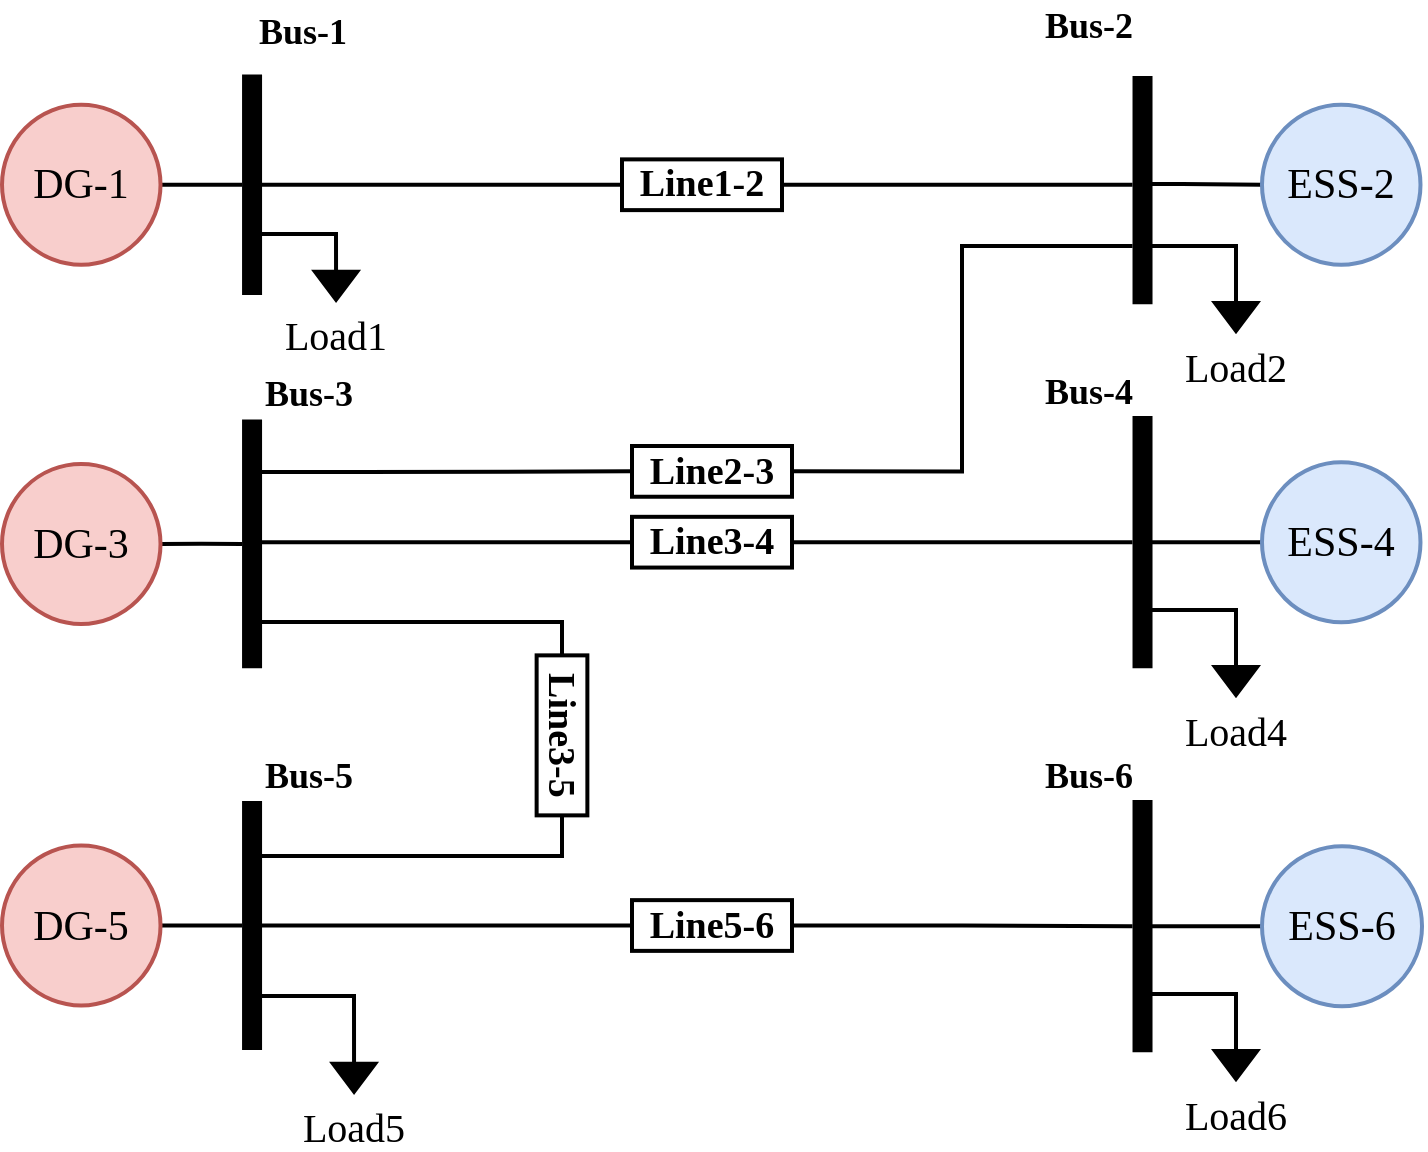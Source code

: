 <mxfile version="14.6.3" type="github">
  <diagram id="C5RBs43oDa-KdzZeNtuy" name="Page-1">
    <mxGraphModel dx="2208" dy="747" grid="1" gridSize="5" guides="1" tooltips="1" connect="1" arrows="1" fold="1" page="0" pageScale="1" pageWidth="827" pageHeight="1169" math="0" shadow="0">
      <root>
        <mxCell id="WIyWlLk6GJQsqaUBKTNV-0" />
        <mxCell id="WIyWlLk6GJQsqaUBKTNV-1" parent="WIyWlLk6GJQsqaUBKTNV-0" />
        <mxCell id="d32anCT4NEgl-ugnWWsh-29" style="edgeStyle=orthogonalEdgeStyle;rounded=0;orthogonalLoop=1;jettySize=auto;html=1;entryX=0;entryY=0.5;entryDx=0;entryDy=0;strokeWidth=2;endArrow=none;endFill=0;" edge="1" parent="WIyWlLk6GJQsqaUBKTNV-1" source="d32anCT4NEgl-ugnWWsh-11" target="d32anCT4NEgl-ugnWWsh-27">
          <mxGeometry relative="1" as="geometry">
            <Array as="points">
              <mxPoint x="-242.97" y="164" />
            </Array>
          </mxGeometry>
        </mxCell>
        <mxCell id="d32anCT4NEgl-ugnWWsh-33" style="edgeStyle=orthogonalEdgeStyle;rounded=0;orthogonalLoop=1;jettySize=auto;html=1;entryX=0;entryY=0.5;entryDx=0;entryDy=0;strokeWidth=2;endArrow=none;endFill=0;" edge="1" parent="WIyWlLk6GJQsqaUBKTNV-1" source="d32anCT4NEgl-ugnWWsh-11" target="d32anCT4NEgl-ugnWWsh-30">
          <mxGeometry relative="1" as="geometry" />
        </mxCell>
        <mxCell id="d32anCT4NEgl-ugnWWsh-11" value="" style="line;strokeWidth=10;direction=north;html=1;perimeter=backbonePerimeter;points=[];outlineConnect=0;rounded=1;" vertex="1" parent="WIyWlLk6GJQsqaUBKTNV-1">
          <mxGeometry x="-289.97" y="84.25" width="10" height="110.23" as="geometry" />
        </mxCell>
        <mxCell id="d32anCT4NEgl-ugnWWsh-12" value="&lt;font face=&quot;Times New Roman&quot; style=&quot;font-size: 18px&quot;&gt;&lt;b&gt;Bus-1&lt;/b&gt;&lt;/font&gt;" style="text;html=1;align=center;verticalAlign=middle;resizable=0;points=[];autosize=1;strokeColor=none;strokeWidth=2;direction=west;" vertex="1" parent="WIyWlLk6GJQsqaUBKTNV-1">
          <mxGeometry x="-289.97" y="52.5" width="60" height="20" as="geometry" />
        </mxCell>
        <mxCell id="d32anCT4NEgl-ugnWWsh-26" style="edgeStyle=orthogonalEdgeStyle;rounded=0;orthogonalLoop=1;jettySize=auto;html=1;exitX=0.5;exitY=1;exitDx=0;exitDy=0;strokeWidth=2;endArrow=none;endFill=0;" edge="1" parent="WIyWlLk6GJQsqaUBKTNV-1" source="d32anCT4NEgl-ugnWWsh-23" target="d32anCT4NEgl-ugnWWsh-11">
          <mxGeometry relative="1" as="geometry" />
        </mxCell>
        <mxCell id="d32anCT4NEgl-ugnWWsh-23" value="&lt;span style=&quot;font-family: &amp;#34;times new roman&amp;#34; ; font-size: 21px&quot;&gt;DG-1&lt;/span&gt;" style="ellipse;whiteSpace=wrap;html=1;rounded=1;strokeColor=#b85450;strokeWidth=2;fillColor=#f8cecc;direction=north;" vertex="1" parent="WIyWlLk6GJQsqaUBKTNV-1">
          <mxGeometry x="-409.995" y="99.375" width="79.25" height="80" as="geometry" />
        </mxCell>
        <mxCell id="d32anCT4NEgl-ugnWWsh-27" value="" style="triangle;whiteSpace=wrap;html=1;rotation=90;strokeWidth=2;fillColor=#000000;" vertex="1" parent="WIyWlLk6GJQsqaUBKTNV-1">
          <mxGeometry x="-249.97" y="179.38" width="14" height="21" as="geometry" />
        </mxCell>
        <mxCell id="d32anCT4NEgl-ugnWWsh-47" style="edgeStyle=orthogonalEdgeStyle;rounded=0;orthogonalLoop=1;jettySize=auto;html=1;strokeWidth=2;endArrow=none;endFill=0;" edge="1" parent="WIyWlLk6GJQsqaUBKTNV-1" source="d32anCT4NEgl-ugnWWsh-30" target="d32anCT4NEgl-ugnWWsh-37">
          <mxGeometry relative="1" as="geometry">
            <Array as="points">
              <mxPoint x="115" y="139" />
              <mxPoint x="115" y="139" />
            </Array>
          </mxGeometry>
        </mxCell>
        <mxCell id="d32anCT4NEgl-ugnWWsh-30" value="&lt;font face=&quot;Times New Roman&quot; style=&quot;font-size: 19px&quot;&gt;&lt;b&gt;Line1-2&lt;/b&gt;&lt;/font&gt;" style="rounded=0;whiteSpace=wrap;html=1;strokeWidth=2;" vertex="1" parent="WIyWlLk6GJQsqaUBKTNV-1">
          <mxGeometry x="-100.0" y="126.69" width="80" height="25.37" as="geometry" />
        </mxCell>
        <mxCell id="d32anCT4NEgl-ugnWWsh-34" value="&lt;font face=&quot;Times New Roman&quot; style=&quot;font-size: 20px&quot;&gt;Load1&lt;/font&gt;" style="text;html=1;strokeColor=none;fillColor=none;align=center;verticalAlign=middle;whiteSpace=wrap;rounded=0;" vertex="1" parent="WIyWlLk6GJQsqaUBKTNV-1">
          <mxGeometry x="-262.97" y="204" width="40" height="20" as="geometry" />
        </mxCell>
        <mxCell id="d32anCT4NEgl-ugnWWsh-49" style="edgeStyle=orthogonalEdgeStyle;rounded=0;orthogonalLoop=1;jettySize=auto;html=1;entryX=0.5;entryY=0;entryDx=0;entryDy=0;endArrow=none;endFill=0;strokeWidth=2;" edge="1" parent="WIyWlLk6GJQsqaUBKTNV-1" source="d32anCT4NEgl-ugnWWsh-37" target="d32anCT4NEgl-ugnWWsh-40">
          <mxGeometry relative="1" as="geometry">
            <Array as="points">
              <mxPoint x="180" y="139" />
              <mxPoint x="180" y="139" />
            </Array>
          </mxGeometry>
        </mxCell>
        <mxCell id="d32anCT4NEgl-ugnWWsh-52" style="edgeStyle=orthogonalEdgeStyle;rounded=0;orthogonalLoop=1;jettySize=auto;html=1;entryX=0;entryY=0.5;entryDx=0;entryDy=0;endArrow=none;endFill=0;strokeWidth=2;" edge="1" parent="WIyWlLk6GJQsqaUBKTNV-1" source="d32anCT4NEgl-ugnWWsh-37" target="d32anCT4NEgl-ugnWWsh-41">
          <mxGeometry relative="1" as="geometry">
            <Array as="points">
              <mxPoint x="207" y="170" />
            </Array>
          </mxGeometry>
        </mxCell>
        <mxCell id="d32anCT4NEgl-ugnWWsh-54" style="edgeStyle=orthogonalEdgeStyle;rounded=0;orthogonalLoop=1;jettySize=auto;html=1;entryX=1;entryY=0.5;entryDx=0;entryDy=0;endArrow=none;endFill=0;strokeWidth=2;" edge="1" parent="WIyWlLk6GJQsqaUBKTNV-1" source="d32anCT4NEgl-ugnWWsh-37" target="d32anCT4NEgl-ugnWWsh-42">
          <mxGeometry relative="1" as="geometry">
            <Array as="points">
              <mxPoint x="70" y="170" />
              <mxPoint x="70" y="283" />
            </Array>
          </mxGeometry>
        </mxCell>
        <mxCell id="d32anCT4NEgl-ugnWWsh-37" value="" style="line;strokeWidth=10;direction=north;html=1;perimeter=backbonePerimeter;points=[];outlineConnect=0;rounded=1;" vertex="1" parent="WIyWlLk6GJQsqaUBKTNV-1">
          <mxGeometry x="155.52" y="85" width="9.48" height="114.18" as="geometry" />
        </mxCell>
        <mxCell id="d32anCT4NEgl-ugnWWsh-38" value="&lt;font face=&quot;Times New Roman&quot; style=&quot;font-size: 18px&quot;&gt;&lt;b&gt;Bus-2&lt;/b&gt;&lt;/font&gt;" style="text;html=1;align=center;verticalAlign=middle;resizable=0;points=[];autosize=1;strokeColor=none;strokeWidth=2;direction=west;" vertex="1" parent="WIyWlLk6GJQsqaUBKTNV-1">
          <mxGeometry x="105.0" y="47.5" width="55" height="25" as="geometry" />
        </mxCell>
        <mxCell id="d32anCT4NEgl-ugnWWsh-40" value="&lt;span style=&quot;font-family: &amp;#34;times new roman&amp;#34; ; font-size: 21px&quot;&gt;ESS-2&lt;br&gt;&lt;/span&gt;" style="ellipse;whiteSpace=wrap;html=1;rounded=1;strokeColor=#6c8ebf;strokeWidth=2;fillColor=#dae8fc;direction=north;" vertex="1" parent="WIyWlLk6GJQsqaUBKTNV-1">
          <mxGeometry x="219.995" y="99.365" width="79.25" height="80" as="geometry" />
        </mxCell>
        <mxCell id="d32anCT4NEgl-ugnWWsh-41" value="" style="triangle;whiteSpace=wrap;html=1;rotation=90;strokeWidth=2;fillColor=#000000;" vertex="1" parent="WIyWlLk6GJQsqaUBKTNV-1">
          <mxGeometry x="200" y="195" width="14" height="21" as="geometry" />
        </mxCell>
        <mxCell id="d32anCT4NEgl-ugnWWsh-42" value="&lt;font face=&quot;Times New Roman&quot; style=&quot;font-size: 19px&quot;&gt;&lt;b&gt;Line2-3&lt;br&gt;&lt;/b&gt;&lt;/font&gt;" style="rounded=0;whiteSpace=wrap;html=1;strokeWidth=2;" vertex="1" parent="WIyWlLk6GJQsqaUBKTNV-1">
          <mxGeometry x="-95" y="270" width="80" height="25.37" as="geometry" />
        </mxCell>
        <mxCell id="d32anCT4NEgl-ugnWWsh-43" value="&lt;font face=&quot;Times New Roman&quot; style=&quot;font-size: 20px&quot;&gt;Load2&lt;/font&gt;" style="text;html=1;strokeColor=none;fillColor=none;align=center;verticalAlign=middle;whiteSpace=wrap;rounded=0;" vertex="1" parent="WIyWlLk6GJQsqaUBKTNV-1">
          <mxGeometry x="187" y="220" width="40" height="20" as="geometry" />
        </mxCell>
        <mxCell id="d32anCT4NEgl-ugnWWsh-62" style="edgeStyle=orthogonalEdgeStyle;rounded=0;orthogonalLoop=1;jettySize=auto;html=1;entryX=0;entryY=0.5;entryDx=0;entryDy=0;endArrow=none;endFill=0;strokeWidth=2;" edge="1" parent="WIyWlLk6GJQsqaUBKTNV-1" source="d32anCT4NEgl-ugnWWsh-56" target="d32anCT4NEgl-ugnWWsh-42">
          <mxGeometry relative="1" as="geometry">
            <Array as="points">
              <mxPoint x="-230" y="283" />
              <mxPoint x="-230" y="283" />
            </Array>
          </mxGeometry>
        </mxCell>
        <mxCell id="d32anCT4NEgl-ugnWWsh-95" style="edgeStyle=orthogonalEdgeStyle;rounded=0;orthogonalLoop=1;jettySize=auto;html=1;entryX=0;entryY=0.5;entryDx=0;entryDy=0;endArrow=none;endFill=0;strokeWidth=2;" edge="1" parent="WIyWlLk6GJQsqaUBKTNV-1" source="d32anCT4NEgl-ugnWWsh-56" target="d32anCT4NEgl-ugnWWsh-93">
          <mxGeometry relative="1" as="geometry">
            <Array as="points">
              <mxPoint x="-150" y="358" />
              <mxPoint x="-150" y="358" />
            </Array>
          </mxGeometry>
        </mxCell>
        <mxCell id="d32anCT4NEgl-ugnWWsh-56" value="" style="line;strokeWidth=10;direction=north;html=1;perimeter=backbonePerimeter;points=[];outlineConnect=0;rounded=1;" vertex="1" parent="WIyWlLk6GJQsqaUBKTNV-1">
          <mxGeometry x="-289.97" y="256.7" width="10" height="124.48" as="geometry" />
        </mxCell>
        <mxCell id="d32anCT4NEgl-ugnWWsh-57" value="&lt;font face=&quot;Times New Roman&quot; style=&quot;font-size: 18px&quot;&gt;&lt;b&gt;Bus-3&lt;/b&gt;&lt;/font&gt;" style="text;html=1;align=center;verticalAlign=middle;resizable=0;points=[];autosize=1;strokeColor=none;strokeWidth=2;direction=west;" vertex="1" parent="WIyWlLk6GJQsqaUBKTNV-1">
          <mxGeometry x="-284.97" y="231.7" width="55" height="25" as="geometry" />
        </mxCell>
        <mxCell id="d32anCT4NEgl-ugnWWsh-58" style="edgeStyle=orthogonalEdgeStyle;rounded=0;orthogonalLoop=1;jettySize=auto;html=1;exitX=0.5;exitY=1;exitDx=0;exitDy=0;strokeWidth=2;endArrow=none;endFill=0;" edge="1" parent="WIyWlLk6GJQsqaUBKTNV-1" source="d32anCT4NEgl-ugnWWsh-59" target="d32anCT4NEgl-ugnWWsh-56">
          <mxGeometry relative="1" as="geometry" />
        </mxCell>
        <mxCell id="d32anCT4NEgl-ugnWWsh-59" value="&lt;span style=&quot;font-family: &amp;#34;times new roman&amp;#34; ; font-size: 21px&quot;&gt;DG-3&lt;/span&gt;" style="ellipse;whiteSpace=wrap;html=1;rounded=1;strokeColor=#b85450;strokeWidth=2;fillColor=#f8cecc;direction=north;" vertex="1" parent="WIyWlLk6GJQsqaUBKTNV-1">
          <mxGeometry x="-409.995" y="278.945" width="79.25" height="80" as="geometry" />
        </mxCell>
        <mxCell id="d32anCT4NEgl-ugnWWsh-64" style="edgeStyle=orthogonalEdgeStyle;rounded=0;orthogonalLoop=1;jettySize=auto;html=1;entryX=0.5;entryY=0;entryDx=0;entryDy=0;endArrow=none;endFill=0;strokeWidth=2;" edge="1" parent="WIyWlLk6GJQsqaUBKTNV-1" source="d32anCT4NEgl-ugnWWsh-66" target="d32anCT4NEgl-ugnWWsh-68">
          <mxGeometry relative="1" as="geometry">
            <Array as="points">
              <mxPoint x="220" y="318" />
            </Array>
          </mxGeometry>
        </mxCell>
        <mxCell id="d32anCT4NEgl-ugnWWsh-65" style="edgeStyle=orthogonalEdgeStyle;rounded=0;orthogonalLoop=1;jettySize=auto;html=1;entryX=0;entryY=0.5;entryDx=0;entryDy=0;endArrow=none;endFill=0;strokeWidth=2;" edge="1" parent="WIyWlLk6GJQsqaUBKTNV-1" source="d32anCT4NEgl-ugnWWsh-66" target="d32anCT4NEgl-ugnWWsh-69">
          <mxGeometry relative="1" as="geometry">
            <Array as="points">
              <mxPoint x="207" y="352" />
            </Array>
          </mxGeometry>
        </mxCell>
        <mxCell id="d32anCT4NEgl-ugnWWsh-66" value="" style="line;strokeWidth=10;direction=north;html=1;perimeter=backbonePerimeter;points=[];outlineConnect=0;rounded=1;" vertex="1" parent="WIyWlLk6GJQsqaUBKTNV-1">
          <mxGeometry x="155.52" y="255" width="9.48" height="126.18" as="geometry" />
        </mxCell>
        <mxCell id="d32anCT4NEgl-ugnWWsh-67" value="&lt;font face=&quot;Times New Roman&quot; style=&quot;font-size: 18px&quot;&gt;&lt;b&gt;Bus-4&lt;/b&gt;&lt;/font&gt;" style="text;html=1;align=center;verticalAlign=middle;resizable=0;points=[];autosize=1;strokeColor=none;strokeWidth=2;direction=west;" vertex="1" parent="WIyWlLk6GJQsqaUBKTNV-1">
          <mxGeometry x="105.0" y="230" width="55" height="25" as="geometry" />
        </mxCell>
        <mxCell id="d32anCT4NEgl-ugnWWsh-68" value="&lt;span style=&quot;font-family: &amp;#34;times new roman&amp;#34; ; font-size: 21px&quot;&gt;ESS-4&lt;br&gt;&lt;/span&gt;" style="ellipse;whiteSpace=wrap;html=1;rounded=1;strokeColor=#6c8ebf;strokeWidth=2;fillColor=#dae8fc;direction=north;" vertex="1" parent="WIyWlLk6GJQsqaUBKTNV-1">
          <mxGeometry x="219.995" y="278.085" width="79.25" height="80" as="geometry" />
        </mxCell>
        <mxCell id="d32anCT4NEgl-ugnWWsh-69" value="" style="triangle;whiteSpace=wrap;html=1;rotation=90;strokeWidth=2;fillColor=#000000;" vertex="1" parent="WIyWlLk6GJQsqaUBKTNV-1">
          <mxGeometry x="200" y="377" width="14" height="21" as="geometry" />
        </mxCell>
        <mxCell id="d32anCT4NEgl-ugnWWsh-70" value="&lt;font face=&quot;Times New Roman&quot; style=&quot;font-size: 20px&quot;&gt;Load4&lt;/font&gt;" style="text;html=1;strokeColor=none;fillColor=none;align=center;verticalAlign=middle;whiteSpace=wrap;rounded=0;" vertex="1" parent="WIyWlLk6GJQsqaUBKTNV-1">
          <mxGeometry x="187" y="402" width="40" height="20" as="geometry" />
        </mxCell>
        <mxCell id="d32anCT4NEgl-ugnWWsh-73" style="edgeStyle=orthogonalEdgeStyle;rounded=0;orthogonalLoop=1;jettySize=auto;html=1;endArrow=none;endFill=0;strokeWidth=2;" edge="1" parent="WIyWlLk6GJQsqaUBKTNV-1" source="d32anCT4NEgl-ugnWWsh-71" target="d32anCT4NEgl-ugnWWsh-66">
          <mxGeometry relative="1" as="geometry" />
        </mxCell>
        <mxCell id="d32anCT4NEgl-ugnWWsh-74" style="edgeStyle=orthogonalEdgeStyle;rounded=0;orthogonalLoop=1;jettySize=auto;html=1;exitX=0;exitY=0.5;exitDx=0;exitDy=0;endArrow=none;endFill=0;strokeWidth=2;" edge="1" parent="WIyWlLk6GJQsqaUBKTNV-1" source="d32anCT4NEgl-ugnWWsh-71" target="d32anCT4NEgl-ugnWWsh-56">
          <mxGeometry relative="1" as="geometry">
            <Array as="points">
              <mxPoint x="-270" y="319" />
              <mxPoint x="-270" y="319" />
            </Array>
          </mxGeometry>
        </mxCell>
        <mxCell id="d32anCT4NEgl-ugnWWsh-71" value="&lt;font face=&quot;Times New Roman&quot; style=&quot;font-size: 19px&quot;&gt;&lt;b&gt;Line3-4&lt;br&gt;&lt;/b&gt;&lt;/font&gt;" style="rounded=0;whiteSpace=wrap;html=1;strokeWidth=2;" vertex="1" parent="WIyWlLk6GJQsqaUBKTNV-1">
          <mxGeometry x="-95" y="305.41" width="80" height="25.37" as="geometry" />
        </mxCell>
        <mxCell id="d32anCT4NEgl-ugnWWsh-75" style="edgeStyle=orthogonalEdgeStyle;rounded=0;orthogonalLoop=1;jettySize=auto;html=1;entryX=0.5;entryY=0;entryDx=0;entryDy=0;endArrow=none;endFill=0;strokeWidth=2;" edge="1" parent="WIyWlLk6GJQsqaUBKTNV-1" source="d32anCT4NEgl-ugnWWsh-77" target="d32anCT4NEgl-ugnWWsh-79">
          <mxGeometry relative="1" as="geometry">
            <Array as="points">
              <mxPoint x="220" y="510" />
            </Array>
          </mxGeometry>
        </mxCell>
        <mxCell id="d32anCT4NEgl-ugnWWsh-76" style="edgeStyle=orthogonalEdgeStyle;rounded=0;orthogonalLoop=1;jettySize=auto;html=1;entryX=0;entryY=0.5;entryDx=0;entryDy=0;endArrow=none;endFill=0;strokeWidth=2;" edge="1" parent="WIyWlLk6GJQsqaUBKTNV-1" source="d32anCT4NEgl-ugnWWsh-77" target="d32anCT4NEgl-ugnWWsh-80">
          <mxGeometry relative="1" as="geometry">
            <Array as="points">
              <mxPoint x="207" y="544" />
            </Array>
          </mxGeometry>
        </mxCell>
        <mxCell id="d32anCT4NEgl-ugnWWsh-77" value="" style="line;strokeWidth=10;direction=north;html=1;perimeter=backbonePerimeter;points=[];outlineConnect=0;rounded=1;" vertex="1" parent="WIyWlLk6GJQsqaUBKTNV-1">
          <mxGeometry x="155.52" y="447" width="9.48" height="126.18" as="geometry" />
        </mxCell>
        <mxCell id="d32anCT4NEgl-ugnWWsh-78" value="&lt;font face=&quot;Times New Roman&quot; style=&quot;font-size: 18px&quot;&gt;&lt;b&gt;Bus-6&lt;br&gt;&lt;/b&gt;&lt;/font&gt;" style="text;html=1;align=center;verticalAlign=middle;resizable=0;points=[];autosize=1;strokeColor=none;strokeWidth=2;direction=west;" vertex="1" parent="WIyWlLk6GJQsqaUBKTNV-1">
          <mxGeometry x="105.0" y="422" width="55" height="25" as="geometry" />
        </mxCell>
        <mxCell id="d32anCT4NEgl-ugnWWsh-79" value="&lt;span style=&quot;font-family: &amp;#34;times new roman&amp;#34; ; font-size: 21px&quot;&gt;ESS-6&lt;br&gt;&lt;/span&gt;" style="ellipse;whiteSpace=wrap;html=1;rounded=1;strokeColor=#6c8ebf;strokeWidth=2;fillColor=#dae8fc;direction=north;" vertex="1" parent="WIyWlLk6GJQsqaUBKTNV-1">
          <mxGeometry x="220" y="470.09" width="80.01" height="80" as="geometry" />
        </mxCell>
        <mxCell id="d32anCT4NEgl-ugnWWsh-80" value="" style="triangle;whiteSpace=wrap;html=1;rotation=90;strokeWidth=2;fillColor=#000000;" vertex="1" parent="WIyWlLk6GJQsqaUBKTNV-1">
          <mxGeometry x="200" y="569" width="14" height="21" as="geometry" />
        </mxCell>
        <mxCell id="d32anCT4NEgl-ugnWWsh-81" value="&lt;font face=&quot;Times New Roman&quot; style=&quot;font-size: 20px&quot;&gt;Load6&lt;/font&gt;" style="text;html=1;strokeColor=none;fillColor=none;align=center;verticalAlign=middle;whiteSpace=wrap;rounded=0;" vertex="1" parent="WIyWlLk6GJQsqaUBKTNV-1">
          <mxGeometry x="187" y="594" width="40" height="20" as="geometry" />
        </mxCell>
        <mxCell id="d32anCT4NEgl-ugnWWsh-89" style="edgeStyle=orthogonalEdgeStyle;rounded=0;orthogonalLoop=1;jettySize=auto;html=1;endArrow=none;endFill=0;strokeWidth=2;" edge="1" parent="WIyWlLk6GJQsqaUBKTNV-1" source="d32anCT4NEgl-ugnWWsh-82" target="d32anCT4NEgl-ugnWWsh-77">
          <mxGeometry relative="1" as="geometry" />
        </mxCell>
        <mxCell id="d32anCT4NEgl-ugnWWsh-82" value="&lt;font face=&quot;Times New Roman&quot; style=&quot;font-size: 19px&quot;&gt;&lt;b&gt;Line5-6&lt;br&gt;&lt;/b&gt;&lt;/font&gt;" style="rounded=0;whiteSpace=wrap;html=1;strokeWidth=2;" vertex="1" parent="WIyWlLk6GJQsqaUBKTNV-1">
          <mxGeometry x="-95" y="497.07" width="80" height="25.37" as="geometry" />
        </mxCell>
        <mxCell id="d32anCT4NEgl-ugnWWsh-88" style="edgeStyle=orthogonalEdgeStyle;rounded=0;orthogonalLoop=1;jettySize=auto;html=1;entryX=0;entryY=0.5;entryDx=0;entryDy=0;endArrow=none;endFill=0;strokeWidth=2;" edge="1" parent="WIyWlLk6GJQsqaUBKTNV-1" source="d32anCT4NEgl-ugnWWsh-84" target="d32anCT4NEgl-ugnWWsh-82">
          <mxGeometry relative="1" as="geometry" />
        </mxCell>
        <mxCell id="d32anCT4NEgl-ugnWWsh-84" value="" style="line;strokeWidth=10;direction=north;html=1;perimeter=backbonePerimeter;points=[];outlineConnect=0;rounded=1;" vertex="1" parent="WIyWlLk6GJQsqaUBKTNV-1">
          <mxGeometry x="-289.97" y="447.52" width="10" height="124.48" as="geometry" />
        </mxCell>
        <mxCell id="d32anCT4NEgl-ugnWWsh-85" value="&lt;font face=&quot;Times New Roman&quot; style=&quot;font-size: 18px&quot;&gt;&lt;b&gt;Bus-5&lt;/b&gt;&lt;/font&gt;" style="text;html=1;align=center;verticalAlign=middle;resizable=0;points=[];autosize=1;strokeColor=none;strokeWidth=2;direction=west;" vertex="1" parent="WIyWlLk6GJQsqaUBKTNV-1">
          <mxGeometry x="-284.97" y="422.52" width="55" height="25" as="geometry" />
        </mxCell>
        <mxCell id="d32anCT4NEgl-ugnWWsh-86" style="edgeStyle=orthogonalEdgeStyle;rounded=0;orthogonalLoop=1;jettySize=auto;html=1;exitX=0.5;exitY=1;exitDx=0;exitDy=0;strokeWidth=2;endArrow=none;endFill=0;" edge="1" parent="WIyWlLk6GJQsqaUBKTNV-1" source="d32anCT4NEgl-ugnWWsh-87" target="d32anCT4NEgl-ugnWWsh-84">
          <mxGeometry relative="1" as="geometry" />
        </mxCell>
        <mxCell id="d32anCT4NEgl-ugnWWsh-87" value="&lt;span style=&quot;font-family: &amp;#34;times new roman&amp;#34; ; font-size: 21px&quot;&gt;DG-5&lt;/span&gt;" style="ellipse;whiteSpace=wrap;html=1;rounded=1;strokeColor=#b85450;strokeWidth=2;fillColor=#f8cecc;direction=north;" vertex="1" parent="WIyWlLk6GJQsqaUBKTNV-1">
          <mxGeometry x="-409.995" y="469.765" width="79.25" height="80" as="geometry" />
        </mxCell>
        <mxCell id="d32anCT4NEgl-ugnWWsh-90" style="edgeStyle=orthogonalEdgeStyle;rounded=0;orthogonalLoop=1;jettySize=auto;html=1;entryX=0;entryY=0.5;entryDx=0;entryDy=0;strokeWidth=2;endArrow=none;endFill=0;" edge="1" parent="WIyWlLk6GJQsqaUBKTNV-1" target="d32anCT4NEgl-ugnWWsh-91" source="d32anCT4NEgl-ugnWWsh-84">
          <mxGeometry relative="1" as="geometry">
            <mxPoint x="-271.97" y="560" as="sourcePoint" />
            <Array as="points">
              <mxPoint x="-234" y="545" />
            </Array>
          </mxGeometry>
        </mxCell>
        <mxCell id="d32anCT4NEgl-ugnWWsh-91" value="" style="triangle;whiteSpace=wrap;html=1;rotation=90;strokeWidth=2;fillColor=#000000;" vertex="1" parent="WIyWlLk6GJQsqaUBKTNV-1">
          <mxGeometry x="-240.97" y="575.38" width="14" height="21" as="geometry" />
        </mxCell>
        <mxCell id="d32anCT4NEgl-ugnWWsh-92" value="&lt;font face=&quot;Times New Roman&quot; style=&quot;font-size: 20px&quot;&gt;Load5&lt;/font&gt;" style="text;html=1;strokeColor=none;fillColor=none;align=center;verticalAlign=middle;whiteSpace=wrap;rounded=0;" vertex="1" parent="WIyWlLk6GJQsqaUBKTNV-1">
          <mxGeometry x="-253.97" y="600" width="40" height="20" as="geometry" />
        </mxCell>
        <mxCell id="d32anCT4NEgl-ugnWWsh-98" style="edgeStyle=orthogonalEdgeStyle;rounded=0;orthogonalLoop=1;jettySize=auto;html=1;exitX=1;exitY=0.5;exitDx=0;exitDy=0;endArrow=none;endFill=0;strokeWidth=2;" edge="1" parent="WIyWlLk6GJQsqaUBKTNV-1" source="d32anCT4NEgl-ugnWWsh-93" target="d32anCT4NEgl-ugnWWsh-84">
          <mxGeometry relative="1" as="geometry">
            <Array as="points">
              <mxPoint x="-130" y="475" />
            </Array>
          </mxGeometry>
        </mxCell>
        <mxCell id="d32anCT4NEgl-ugnWWsh-93" value="&lt;font face=&quot;Times New Roman&quot; style=&quot;font-size: 19px&quot;&gt;&lt;b&gt;Line3-5&lt;br&gt;&lt;/b&gt;&lt;/font&gt;" style="rounded=0;whiteSpace=wrap;html=1;strokeWidth=2;rotation=90;" vertex="1" parent="WIyWlLk6GJQsqaUBKTNV-1">
          <mxGeometry x="-170" y="402" width="80" height="25.37" as="geometry" />
        </mxCell>
      </root>
    </mxGraphModel>
  </diagram>
</mxfile>
